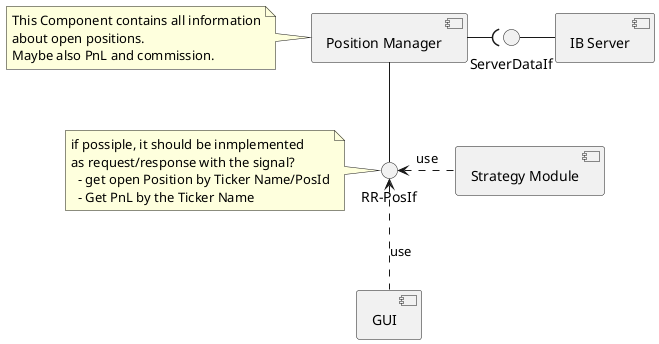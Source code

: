 @startuml(id=PositionManager)

skinparam componentStyle uml2

[Position Manager] as PositionM
note left of PositionM
  This Component contains all information
  about open positions.
  Maybe also PnL and commission.
end note

interface "RR-PosIf" as PositionMI
note left of PositionMI
if possiple, it should be inmplemented
as request/response with the signal?
  - get open Position by Ticker Name/PosId
  - Get PnL by the Ticker Name
end note

PositionM -down- PositionMI

[IB Server] as IbS
interface ServerDataIf
IbS -left- ServerDataIf

PositionM -( ServerDataIf


[Strategy Module] .left.> PositionMI : use

[GUI] .up.> PositionMI : use


@enduml